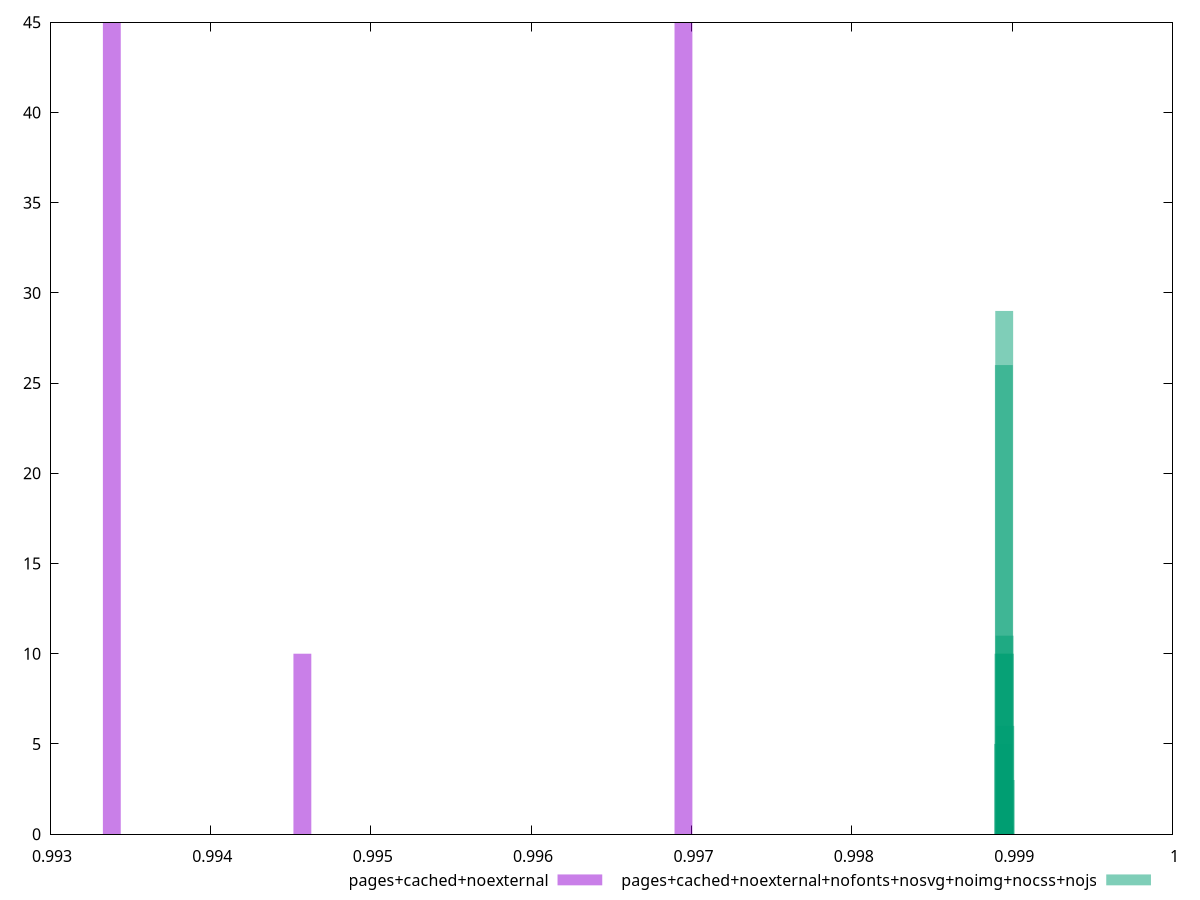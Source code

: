 $_pagesCachedNoexternal <<EOF
0.9969503166235081 45
0.9933855359919579 45
0.9945737962024747 10
EOF
$_pagesCachedNoexternalNofontsNosvgNoimgNocssNojs <<EOF
0.9989482438639469 26
0.9989550285224701 10
0.998950505416788 29
0.9989595516281521 3
0.9989572900753111 6
0.9989437207582649 5
0.998952766969629 11
0.9989459823111059 10
EOF
set key outside below
set terminal pngcairo
set output "report_00004_2020-11-02T20-21-41.718Z/interactive/interactive_pages+cached+noexternal_pages+cached+noexternal+nofonts+nosvg+noimg+nocss+nojs+hist.png"
set boxwidth 0.00011148031272388392
set style fill transparent solid 0.5 noborder
set yrange [0:45]
plot $_pagesCachedNoexternal title "pages+cached+noexternal" with boxes ,$_pagesCachedNoexternalNofontsNosvgNoimgNocssNojs title "pages+cached+noexternal+nofonts+nosvg+noimg+nocss+nojs" with boxes ,